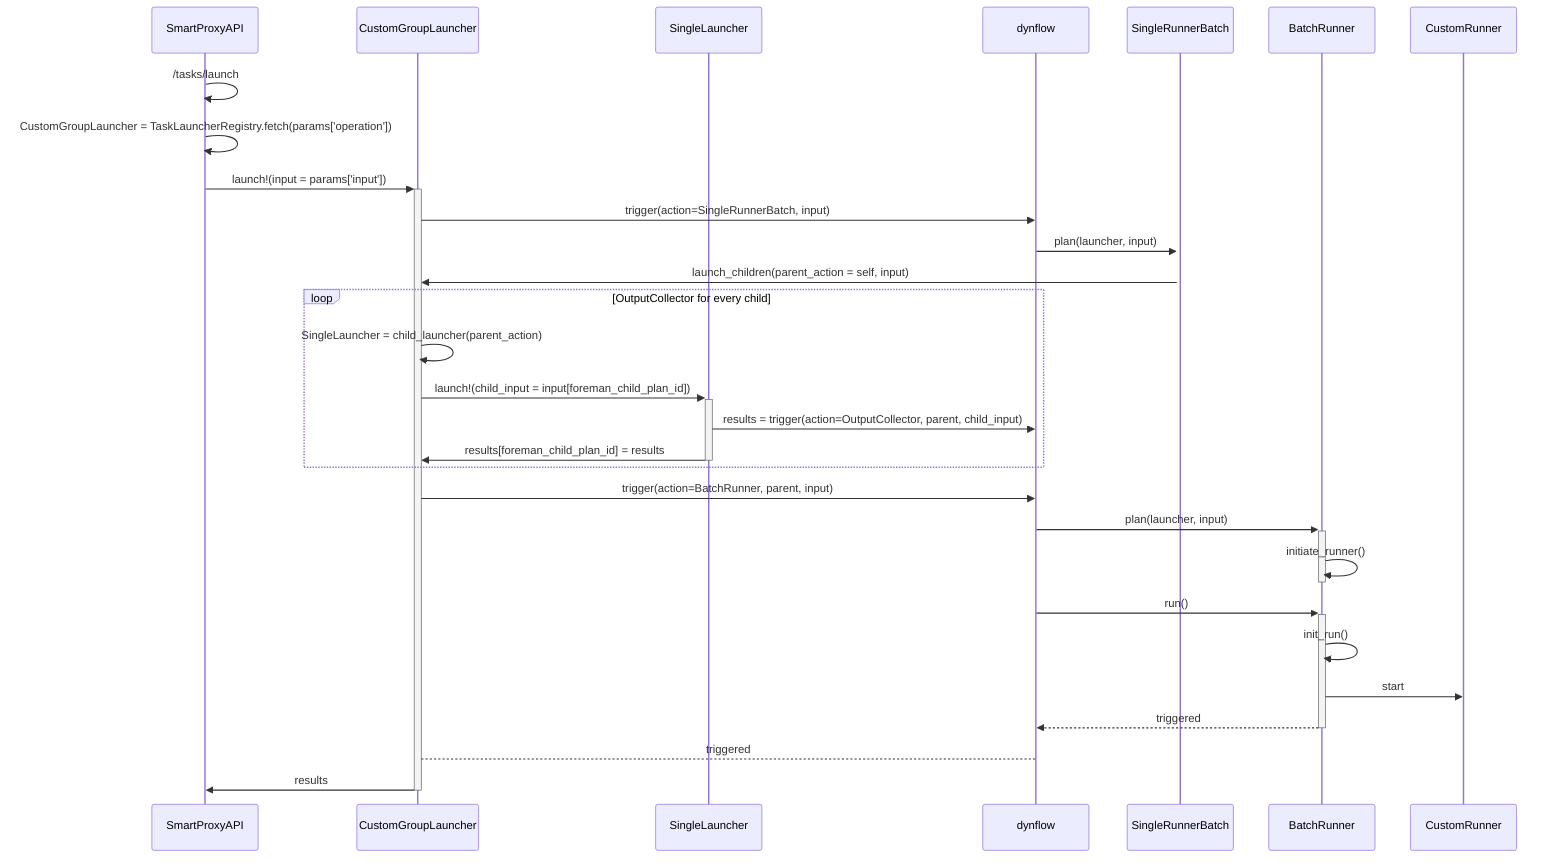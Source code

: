 sequenceDiagram
    SmartProxyAPI->>SmartProxyAPI: /tasks/launch
    SmartProxyAPI->>SmartProxyAPI: CustomGroupLauncher = TaskLauncherRegistry.fetch(params['operation'])
    SmartProxyAPI->>+CustomGroupLauncher: launch!(input = params['input'])
    participant SingleLauncher
    CustomGroupLauncher->>dynflow: trigger(action=SingleRunnerBatch, input)
    dynflow->>+SingleRunnerBatch: plan(launcher, input)
    SingleRunnerBatch->>CustomGroupLauncher: launch_children(parent_action = self, input)
    loop OutputCollector for every child
    CustomGroupLauncher->>CustomGroupLauncher: SingleLauncher = child_launcher(parent_action)
    CustomGroupLauncher->>+SingleLauncher: launch!(child_input = input[foreman_child_plan_id])
    SingleLauncher->>dynflow: results = trigger(action=OutputCollector, parent, child_input)
    SingleLauncher->>-CustomGroupLauncher: results[foreman_child_plan_id] = results
    end
    CustomGroupLauncher->>dynflow: trigger(action=BatchRunner, parent, input)
    dynflow->>+BatchRunner: plan(launcher, input)
    BatchRunner->>-BatchRunner: initiate_runner()
    dynflow->>+BatchRunner: run()
    BatchRunner->>BatchRunner: init_run()
    BatchRunner->>CustomRunner: start
    BatchRunner-->>-dynflow: triggered
    dynflow-->CustomGroupLauncher: triggered
    CustomGroupLauncher->>-SmartProxyAPI: results